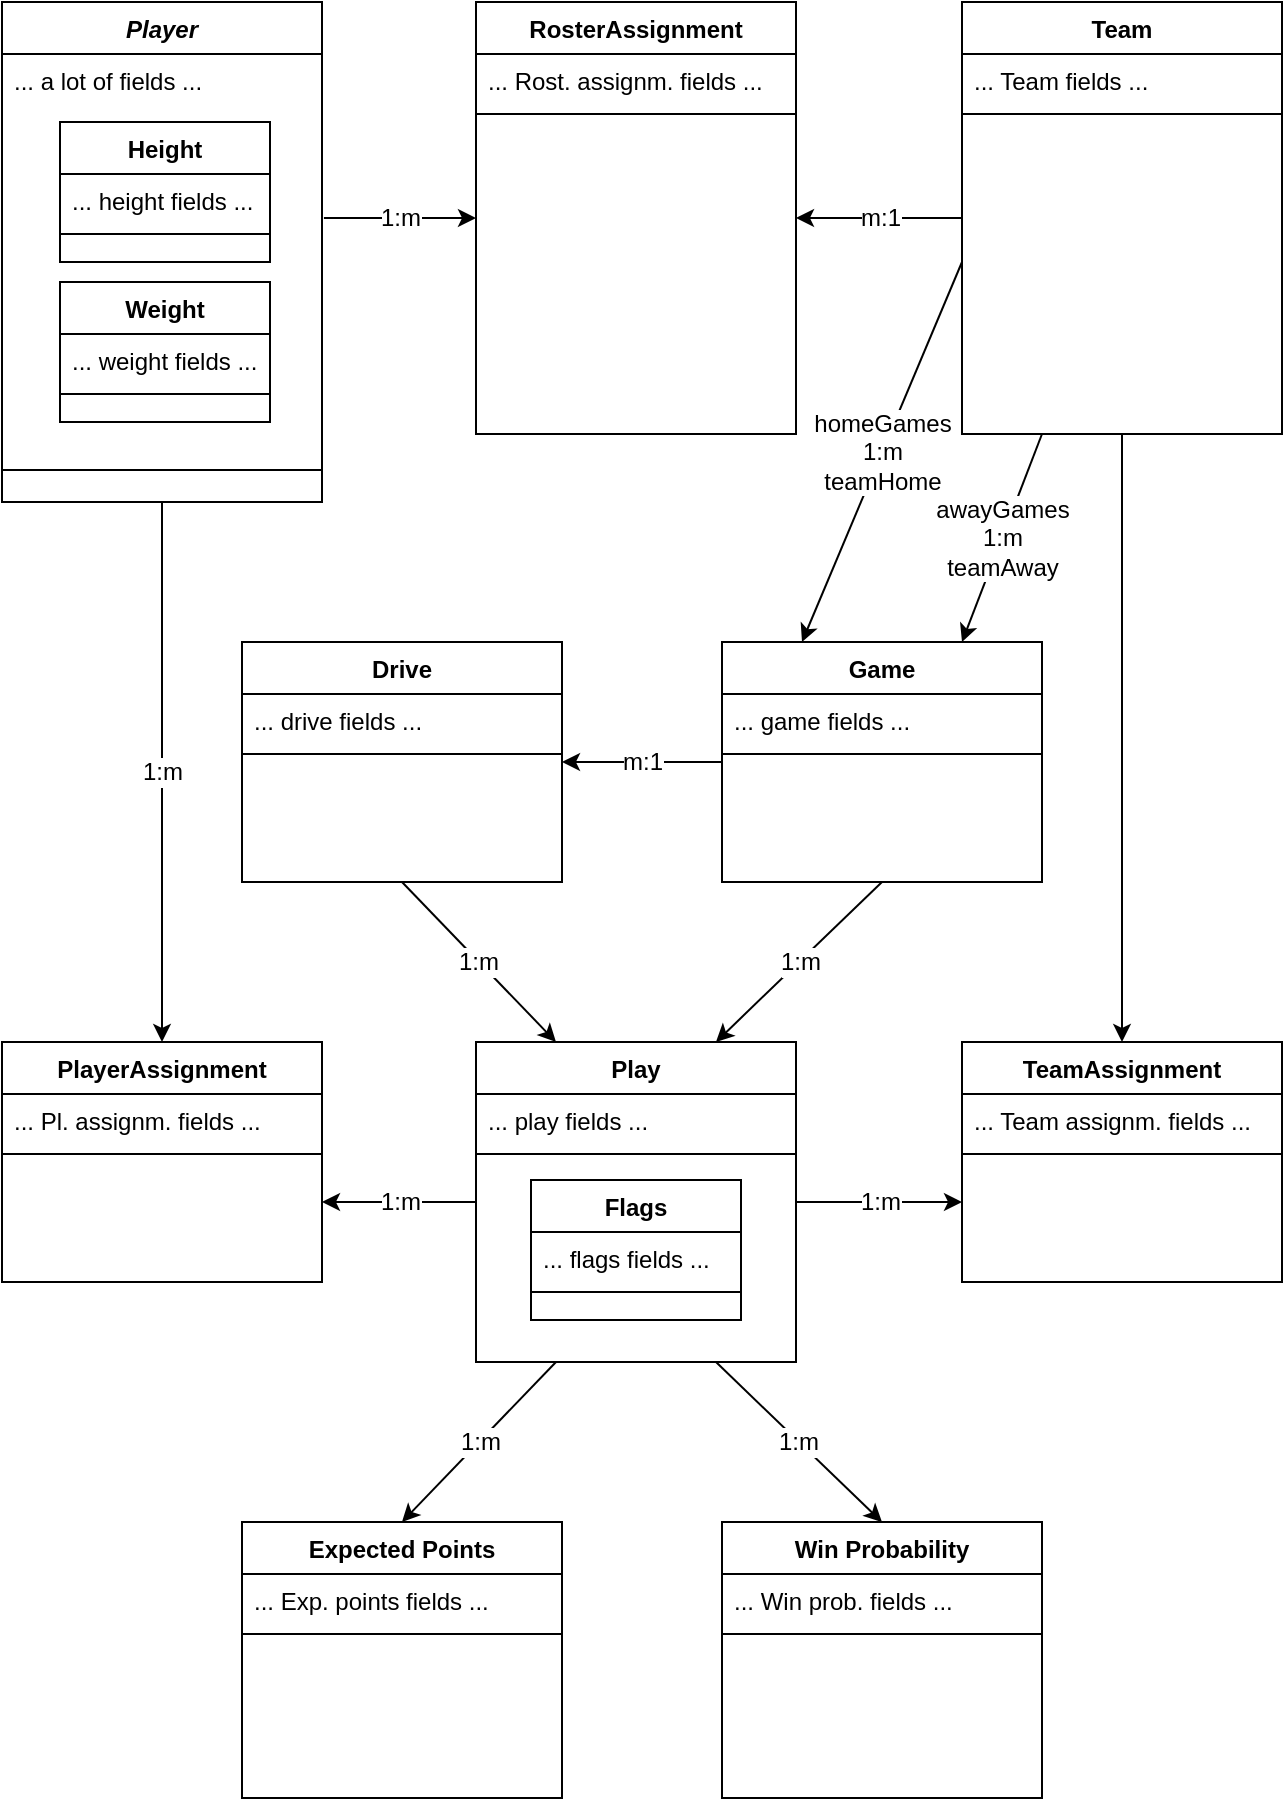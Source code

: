 <mxfile version="14.5.0" type="device"><diagram id="C5RBs43oDa-KdzZeNtuy" name="Page-1"><mxGraphModel dx="1226" dy="1131" grid="1" gridSize="10" guides="1" tooltips="1" connect="1" arrows="1" fold="1" page="1" pageScale="1" pageWidth="827" pageHeight="1169" math="0" shadow="0"><root><mxCell id="WIyWlLk6GJQsqaUBKTNV-0"/><mxCell id="WIyWlLk6GJQsqaUBKTNV-1" parent="WIyWlLk6GJQsqaUBKTNV-0"/><mxCell id="zkfFHV4jXpPFQw0GAbJ--0" value="Player" style="swimlane;fontStyle=3;align=center;verticalAlign=top;childLayout=stackLayout;horizontal=1;startSize=26;horizontalStack=0;resizeParent=1;resizeLast=0;collapsible=1;marginBottom=0;rounded=0;shadow=0;strokeWidth=1;" parent="WIyWlLk6GJQsqaUBKTNV-1" vertex="1"><mxGeometry x="40" y="40" width="160" height="250" as="geometry"><mxRectangle x="230" y="140" width="160" height="26" as="alternateBounds"/></mxGeometry></mxCell><mxCell id="zkfFHV4jXpPFQw0GAbJ--1" value="... a lot of fields ..." style="text;align=left;verticalAlign=top;spacingLeft=4;spacingRight=4;overflow=hidden;rotatable=0;points=[[0,0.5],[1,0.5]];portConstraint=eastwest;" parent="zkfFHV4jXpPFQw0GAbJ--0" vertex="1"><mxGeometry y="26" width="160" height="204" as="geometry"/></mxCell><mxCell id="zkfFHV4jXpPFQw0GAbJ--4" value="" style="line;html=1;strokeWidth=1;align=left;verticalAlign=middle;spacingTop=-1;spacingLeft=3;spacingRight=3;rotatable=0;labelPosition=right;points=[];portConstraint=eastwest;" parent="zkfFHV4jXpPFQw0GAbJ--0" vertex="1"><mxGeometry y="230" width="160" height="8" as="geometry"/></mxCell><mxCell id="zkfFHV4jXpPFQw0GAbJ--6" value="PlayerAssignment" style="swimlane;fontStyle=1;align=center;verticalAlign=top;childLayout=stackLayout;horizontal=1;startSize=26;horizontalStack=0;resizeParent=1;resizeLast=0;collapsible=1;marginBottom=0;rounded=0;shadow=0;strokeWidth=1;" parent="WIyWlLk6GJQsqaUBKTNV-1" vertex="1"><mxGeometry x="40" y="560" width="160" height="120" as="geometry"><mxRectangle x="130" y="380" width="160" height="26" as="alternateBounds"/></mxGeometry></mxCell><mxCell id="zkfFHV4jXpPFQw0GAbJ--7" value="... Pl. assignm. fields ..." style="text;align=left;verticalAlign=top;spacingLeft=4;spacingRight=4;overflow=hidden;rotatable=0;points=[[0,0.5],[1,0.5]];portConstraint=eastwest;" parent="zkfFHV4jXpPFQw0GAbJ--6" vertex="1"><mxGeometry y="26" width="160" height="26" as="geometry"/></mxCell><mxCell id="zkfFHV4jXpPFQw0GAbJ--9" value="" style="line;html=1;strokeWidth=1;align=left;verticalAlign=middle;spacingTop=-1;spacingLeft=3;spacingRight=3;rotatable=0;labelPosition=right;points=[];portConstraint=eastwest;" parent="zkfFHV4jXpPFQw0GAbJ--6" vertex="1"><mxGeometry y="52" width="160" height="8" as="geometry"/></mxCell><mxCell id="zkfFHV4jXpPFQw0GAbJ--17" value="RosterAssignment" style="swimlane;fontStyle=1;align=center;verticalAlign=top;childLayout=stackLayout;horizontal=1;startSize=26;horizontalStack=0;resizeParent=1;resizeLast=0;collapsible=1;marginBottom=0;rounded=0;shadow=0;strokeWidth=1;" parent="WIyWlLk6GJQsqaUBKTNV-1" vertex="1"><mxGeometry x="277" y="40" width="160" height="216" as="geometry"><mxRectangle x="550" y="140" width="160" height="26" as="alternateBounds"/></mxGeometry></mxCell><mxCell id="zkfFHV4jXpPFQw0GAbJ--22" value="... Rost. assignm. fields ..." style="text;align=left;verticalAlign=top;spacingLeft=4;spacingRight=4;overflow=hidden;rotatable=0;points=[[0,0.5],[1,0.5]];portConstraint=eastwest;rounded=0;shadow=0;html=0;fontSize=12;" parent="zkfFHV4jXpPFQw0GAbJ--17" vertex="1"><mxGeometry y="26" width="160" height="26" as="geometry"/></mxCell><mxCell id="zkfFHV4jXpPFQw0GAbJ--23" value="" style="line;html=1;strokeWidth=1;align=left;verticalAlign=middle;spacingTop=-1;spacingLeft=3;spacingRight=3;rotatable=0;labelPosition=right;points=[];portConstraint=eastwest;" parent="zkfFHV4jXpPFQw0GAbJ--17" vertex="1"><mxGeometry y="52" width="160" height="8" as="geometry"/></mxCell><mxCell id="3Sr5XBTp-c_ffDg4PGTg-0" value="Height" style="swimlane;fontStyle=1;align=center;verticalAlign=top;childLayout=stackLayout;horizontal=1;startSize=26;horizontalStack=0;resizeParent=1;resizeLast=0;collapsible=1;marginBottom=0;rounded=0;shadow=0;strokeWidth=1;" vertex="1" parent="WIyWlLk6GJQsqaUBKTNV-1"><mxGeometry x="69" y="100" width="105" height="70" as="geometry"><mxRectangle x="130" y="380" width="160" height="26" as="alternateBounds"/></mxGeometry></mxCell><mxCell id="3Sr5XBTp-c_ffDg4PGTg-1" value="... height fields ..." style="text;align=left;verticalAlign=top;spacingLeft=4;spacingRight=4;overflow=hidden;rotatable=0;points=[[0,0.5],[1,0.5]];portConstraint=eastwest;" vertex="1" parent="3Sr5XBTp-c_ffDg4PGTg-0"><mxGeometry y="26" width="105" height="26" as="geometry"/></mxCell><mxCell id="3Sr5XBTp-c_ffDg4PGTg-3" value="" style="line;html=1;strokeWidth=1;align=left;verticalAlign=middle;spacingTop=-1;spacingLeft=3;spacingRight=3;rotatable=0;labelPosition=right;points=[];portConstraint=eastwest;" vertex="1" parent="3Sr5XBTp-c_ffDg4PGTg-0"><mxGeometry y="52" width="105" height="8" as="geometry"/></mxCell><mxCell id="3Sr5XBTp-c_ffDg4PGTg-7" value="Weight" style="swimlane;fontStyle=1;align=center;verticalAlign=top;childLayout=stackLayout;horizontal=1;startSize=26;horizontalStack=0;resizeParent=1;resizeLast=0;collapsible=1;marginBottom=0;rounded=0;shadow=0;strokeWidth=1;" vertex="1" parent="WIyWlLk6GJQsqaUBKTNV-1"><mxGeometry x="69" y="180" width="105" height="70" as="geometry"><mxRectangle x="130" y="380" width="160" height="26" as="alternateBounds"/></mxGeometry></mxCell><mxCell id="3Sr5XBTp-c_ffDg4PGTg-8" value="... weight fields ..." style="text;align=left;verticalAlign=top;spacingLeft=4;spacingRight=4;overflow=hidden;rotatable=0;points=[[0,0.5],[1,0.5]];portConstraint=eastwest;" vertex="1" parent="3Sr5XBTp-c_ffDg4PGTg-7"><mxGeometry y="26" width="105" height="26" as="geometry"/></mxCell><mxCell id="3Sr5XBTp-c_ffDg4PGTg-9" value="" style="line;html=1;strokeWidth=1;align=left;verticalAlign=middle;spacingTop=-1;spacingLeft=3;spacingRight=3;rotatable=0;labelPosition=right;points=[];portConstraint=eastwest;" vertex="1" parent="3Sr5XBTp-c_ffDg4PGTg-7"><mxGeometry y="52" width="105" height="8" as="geometry"/></mxCell><mxCell id="3Sr5XBTp-c_ffDg4PGTg-10" value="Team" style="swimlane;fontStyle=1;align=center;verticalAlign=top;childLayout=stackLayout;horizontal=1;startSize=26;horizontalStack=0;resizeParent=1;resizeLast=0;collapsible=1;marginBottom=0;rounded=0;shadow=0;strokeWidth=1;" vertex="1" parent="WIyWlLk6GJQsqaUBKTNV-1"><mxGeometry x="520" y="40" width="160" height="216" as="geometry"><mxRectangle x="550" y="140" width="160" height="26" as="alternateBounds"/></mxGeometry></mxCell><mxCell id="3Sr5XBTp-c_ffDg4PGTg-11" value="... Team fields ..." style="text;align=left;verticalAlign=top;spacingLeft=4;spacingRight=4;overflow=hidden;rotatable=0;points=[[0,0.5],[1,0.5]];portConstraint=eastwest;" vertex="1" parent="3Sr5XBTp-c_ffDg4PGTg-10"><mxGeometry y="26" width="160" height="26" as="geometry"/></mxCell><mxCell id="3Sr5XBTp-c_ffDg4PGTg-16" value="" style="line;html=1;strokeWidth=1;align=left;verticalAlign=middle;spacingTop=-1;spacingLeft=3;spacingRight=3;rotatable=0;labelPosition=right;points=[];portConstraint=eastwest;" vertex="1" parent="3Sr5XBTp-c_ffDg4PGTg-10"><mxGeometry y="52" width="160" height="8" as="geometry"/></mxCell><mxCell id="3Sr5XBTp-c_ffDg4PGTg-19" value="TeamAssignment" style="swimlane;fontStyle=1;align=center;verticalAlign=top;childLayout=stackLayout;horizontal=1;startSize=26;horizontalStack=0;resizeParent=1;resizeLast=0;collapsible=1;marginBottom=0;rounded=0;shadow=0;strokeWidth=1;" vertex="1" parent="WIyWlLk6GJQsqaUBKTNV-1"><mxGeometry x="520" y="560" width="160" height="120" as="geometry"><mxRectangle x="130" y="380" width="160" height="26" as="alternateBounds"/></mxGeometry></mxCell><mxCell id="3Sr5XBTp-c_ffDg4PGTg-20" value="... Team assignm. fields ..." style="text;align=left;verticalAlign=top;spacingLeft=4;spacingRight=4;overflow=hidden;rotatable=0;points=[[0,0.5],[1,0.5]];portConstraint=eastwest;" vertex="1" parent="3Sr5XBTp-c_ffDg4PGTg-19"><mxGeometry y="26" width="160" height="26" as="geometry"/></mxCell><mxCell id="3Sr5XBTp-c_ffDg4PGTg-22" value="" style="line;html=1;strokeWidth=1;align=left;verticalAlign=middle;spacingTop=-1;spacingLeft=3;spacingRight=3;rotatable=0;labelPosition=right;points=[];portConstraint=eastwest;" vertex="1" parent="3Sr5XBTp-c_ffDg4PGTg-19"><mxGeometry y="52" width="160" height="8" as="geometry"/></mxCell><mxCell id="3Sr5XBTp-c_ffDg4PGTg-25" value="Game" style="swimlane;fontStyle=1;align=center;verticalAlign=top;childLayout=stackLayout;horizontal=1;startSize=26;horizontalStack=0;resizeParent=1;resizeLast=0;collapsible=1;marginBottom=0;rounded=0;shadow=0;strokeWidth=1;" vertex="1" parent="WIyWlLk6GJQsqaUBKTNV-1"><mxGeometry x="400" y="360" width="160" height="120" as="geometry"><mxRectangle x="130" y="380" width="160" height="26" as="alternateBounds"/></mxGeometry></mxCell><mxCell id="3Sr5XBTp-c_ffDg4PGTg-26" value="... game fields ..." style="text;align=left;verticalAlign=top;spacingLeft=4;spacingRight=4;overflow=hidden;rotatable=0;points=[[0,0.5],[1,0.5]];portConstraint=eastwest;" vertex="1" parent="3Sr5XBTp-c_ffDg4PGTg-25"><mxGeometry y="26" width="160" height="26" as="geometry"/></mxCell><mxCell id="3Sr5XBTp-c_ffDg4PGTg-28" value="" style="line;html=1;strokeWidth=1;align=left;verticalAlign=middle;spacingTop=-1;spacingLeft=3;spacingRight=3;rotatable=0;labelPosition=right;points=[];portConstraint=eastwest;" vertex="1" parent="3Sr5XBTp-c_ffDg4PGTg-25"><mxGeometry y="52" width="160" height="8" as="geometry"/></mxCell><mxCell id="3Sr5XBTp-c_ffDg4PGTg-31" value="Play" style="swimlane;fontStyle=1;align=center;verticalAlign=top;childLayout=stackLayout;horizontal=1;startSize=26;horizontalStack=0;resizeParent=1;resizeLast=0;collapsible=1;marginBottom=0;rounded=0;shadow=0;strokeWidth=1;" vertex="1" parent="WIyWlLk6GJQsqaUBKTNV-1"><mxGeometry x="277" y="560" width="160" height="160" as="geometry"><mxRectangle x="130" y="380" width="160" height="26" as="alternateBounds"/></mxGeometry></mxCell><mxCell id="3Sr5XBTp-c_ffDg4PGTg-32" value="... play fields ..." style="text;align=left;verticalAlign=top;spacingLeft=4;spacingRight=4;overflow=hidden;rotatable=0;points=[[0,0.5],[1,0.5]];portConstraint=eastwest;" vertex="1" parent="3Sr5XBTp-c_ffDg4PGTg-31"><mxGeometry y="26" width="160" height="26" as="geometry"/></mxCell><mxCell id="3Sr5XBTp-c_ffDg4PGTg-33" value="" style="line;html=1;strokeWidth=1;align=left;verticalAlign=middle;spacingTop=-1;spacingLeft=3;spacingRight=3;rotatable=0;labelPosition=right;points=[];portConstraint=eastwest;" vertex="1" parent="3Sr5XBTp-c_ffDg4PGTg-31"><mxGeometry y="52" width="160" height="8" as="geometry"/></mxCell><mxCell id="3Sr5XBTp-c_ffDg4PGTg-34" value="Drive" style="swimlane;fontStyle=1;align=center;verticalAlign=top;childLayout=stackLayout;horizontal=1;startSize=26;horizontalStack=0;resizeParent=1;resizeLast=0;collapsible=1;marginBottom=0;rounded=0;shadow=0;strokeWidth=1;" vertex="1" parent="WIyWlLk6GJQsqaUBKTNV-1"><mxGeometry x="160" y="360" width="160" height="120" as="geometry"><mxRectangle x="130" y="380" width="160" height="26" as="alternateBounds"/></mxGeometry></mxCell><mxCell id="3Sr5XBTp-c_ffDg4PGTg-35" value="... drive fields ..." style="text;align=left;verticalAlign=top;spacingLeft=4;spacingRight=4;overflow=hidden;rotatable=0;points=[[0,0.5],[1,0.5]];portConstraint=eastwest;" vertex="1" parent="3Sr5XBTp-c_ffDg4PGTg-34"><mxGeometry y="26" width="160" height="26" as="geometry"/></mxCell><mxCell id="3Sr5XBTp-c_ffDg4PGTg-36" value="" style="line;html=1;strokeWidth=1;align=left;verticalAlign=middle;spacingTop=-1;spacingLeft=3;spacingRight=3;rotatable=0;labelPosition=right;points=[];portConstraint=eastwest;" vertex="1" parent="3Sr5XBTp-c_ffDg4PGTg-34"><mxGeometry y="52" width="160" height="8" as="geometry"/></mxCell><mxCell id="3Sr5XBTp-c_ffDg4PGTg-37" value="Flags" style="swimlane;fontStyle=1;align=center;verticalAlign=top;childLayout=stackLayout;horizontal=1;startSize=26;horizontalStack=0;resizeParent=1;resizeLast=0;collapsible=1;marginBottom=0;rounded=0;shadow=0;strokeWidth=1;" vertex="1" parent="WIyWlLk6GJQsqaUBKTNV-1"><mxGeometry x="304.5" y="629" width="105" height="70" as="geometry"><mxRectangle x="130" y="380" width="160" height="26" as="alternateBounds"/></mxGeometry></mxCell><mxCell id="3Sr5XBTp-c_ffDg4PGTg-38" value="... flags fields ..." style="text;align=left;verticalAlign=top;spacingLeft=4;spacingRight=4;overflow=hidden;rotatable=0;points=[[0,0.5],[1,0.5]];portConstraint=eastwest;" vertex="1" parent="3Sr5XBTp-c_ffDg4PGTg-37"><mxGeometry y="26" width="105" height="26" as="geometry"/></mxCell><mxCell id="3Sr5XBTp-c_ffDg4PGTg-39" value="" style="line;html=1;strokeWidth=1;align=left;verticalAlign=middle;spacingTop=-1;spacingLeft=3;spacingRight=3;rotatable=0;labelPosition=right;points=[];portConstraint=eastwest;" vertex="1" parent="3Sr5XBTp-c_ffDg4PGTg-37"><mxGeometry y="52" width="105" height="8" as="geometry"/></mxCell><mxCell id="3Sr5XBTp-c_ffDg4PGTg-40" value="Expected Points" style="swimlane;fontStyle=1;align=center;verticalAlign=top;childLayout=stackLayout;horizontal=1;startSize=26;horizontalStack=0;resizeParent=1;resizeLast=0;collapsible=1;marginBottom=0;rounded=0;shadow=0;strokeWidth=1;labelBorderColor=none;" vertex="1" parent="WIyWlLk6GJQsqaUBKTNV-1"><mxGeometry x="160" y="800" width="160" height="138" as="geometry"><mxRectangle x="130" y="380" width="160" height="26" as="alternateBounds"/></mxGeometry></mxCell><mxCell id="3Sr5XBTp-c_ffDg4PGTg-41" value="... Exp. points fields ..." style="text;align=left;verticalAlign=top;spacingLeft=4;spacingRight=4;overflow=hidden;rotatable=0;points=[[0,0.5],[1,0.5]];portConstraint=eastwest;" vertex="1" parent="3Sr5XBTp-c_ffDg4PGTg-40"><mxGeometry y="26" width="160" height="26" as="geometry"/></mxCell><mxCell id="3Sr5XBTp-c_ffDg4PGTg-42" value="" style="line;html=1;strokeWidth=1;align=left;verticalAlign=middle;spacingTop=-1;spacingLeft=3;spacingRight=3;rotatable=0;labelPosition=right;points=[];portConstraint=eastwest;" vertex="1" parent="3Sr5XBTp-c_ffDg4PGTg-40"><mxGeometry y="52" width="160" height="8" as="geometry"/></mxCell><mxCell id="3Sr5XBTp-c_ffDg4PGTg-43" value="Win Probability" style="swimlane;fontStyle=1;align=center;verticalAlign=top;childLayout=stackLayout;horizontal=1;startSize=26;horizontalStack=0;resizeParent=1;resizeLast=0;collapsible=1;marginBottom=0;rounded=0;shadow=0;strokeWidth=1;" vertex="1" parent="WIyWlLk6GJQsqaUBKTNV-1"><mxGeometry x="400" y="800" width="160" height="138" as="geometry"><mxRectangle x="130" y="380" width="160" height="26" as="alternateBounds"/></mxGeometry></mxCell><mxCell id="3Sr5XBTp-c_ffDg4PGTg-44" value="... Win prob. fields ..." style="text;align=left;verticalAlign=top;spacingLeft=4;spacingRight=4;overflow=hidden;rotatable=0;points=[[0,0.5],[1,0.5]];portConstraint=eastwest;" vertex="1" parent="3Sr5XBTp-c_ffDg4PGTg-43"><mxGeometry y="26" width="160" height="26" as="geometry"/></mxCell><mxCell id="3Sr5XBTp-c_ffDg4PGTg-45" value="" style="line;html=1;strokeWidth=1;align=left;verticalAlign=middle;spacingTop=-1;spacingLeft=3;spacingRight=3;rotatable=0;labelPosition=right;points=[];portConstraint=eastwest;" vertex="1" parent="3Sr5XBTp-c_ffDg4PGTg-43"><mxGeometry y="52" width="160" height="8" as="geometry"/></mxCell><mxCell id="3Sr5XBTp-c_ffDg4PGTg-56" value="1:m" style="endArrow=classic;html=1;fontSize=12;entryX=0.75;entryY=0;entryDx=0;entryDy=0;exitX=0.5;exitY=1;exitDx=0;exitDy=0;" edge="1" parent="WIyWlLk6GJQsqaUBKTNV-1" source="3Sr5XBTp-c_ffDg4PGTg-25" target="3Sr5XBTp-c_ffDg4PGTg-31"><mxGeometry width="50" height="50" relative="1" as="geometry"><mxPoint x="390" y="680" as="sourcePoint"/><mxPoint x="440" y="630" as="targetPoint"/></mxGeometry></mxCell><mxCell id="3Sr5XBTp-c_ffDg4PGTg-57" value="1:m" style="endArrow=classic;html=1;fontSize=12;exitX=0.5;exitY=1;exitDx=0;exitDy=0;entryX=0.25;entryY=0;entryDx=0;entryDy=0;" edge="1" parent="WIyWlLk6GJQsqaUBKTNV-1" source="3Sr5XBTp-c_ffDg4PGTg-34" target="3Sr5XBTp-c_ffDg4PGTg-31"><mxGeometry width="50" height="50" relative="1" as="geometry"><mxPoint x="390" y="640" as="sourcePoint"/><mxPoint x="440" y="590" as="targetPoint"/></mxGeometry></mxCell><mxCell id="3Sr5XBTp-c_ffDg4PGTg-58" value="1:m" style="endArrow=classic;html=1;fontSize=12;exitX=0;exitY=0.5;exitDx=0;exitDy=0;" edge="1" parent="WIyWlLk6GJQsqaUBKTNV-1" source="3Sr5XBTp-c_ffDg4PGTg-31"><mxGeometry width="50" height="50" relative="1" as="geometry"><mxPoint x="280" y="620" as="sourcePoint"/><mxPoint x="200" y="640" as="targetPoint"/></mxGeometry></mxCell><mxCell id="3Sr5XBTp-c_ffDg4PGTg-59" value="1:m" style="endArrow=classic;html=1;fontSize=12;exitX=0.5;exitY=1;exitDx=0;exitDy=0;entryX=0.5;entryY=0;entryDx=0;entryDy=0;" edge="1" parent="WIyWlLk6GJQsqaUBKTNV-1" source="zkfFHV4jXpPFQw0GAbJ--0" target="zkfFHV4jXpPFQw0GAbJ--6"><mxGeometry width="50" height="50" relative="1" as="geometry"><mxPoint x="390" y="640" as="sourcePoint"/><mxPoint x="440" y="590" as="targetPoint"/></mxGeometry></mxCell><mxCell id="3Sr5XBTp-c_ffDg4PGTg-60" value="1:m" style="endArrow=classic;html=1;fontSize=12;entryX=0;entryY=0.5;entryDx=0;entryDy=0;exitX=1.006;exitY=0.402;exitDx=0;exitDy=0;exitPerimeter=0;" edge="1" parent="WIyWlLk6GJQsqaUBKTNV-1" source="zkfFHV4jXpPFQw0GAbJ--1" target="zkfFHV4jXpPFQw0GAbJ--17"><mxGeometry width="50" height="50" relative="1" as="geometry"><mxPoint x="220" y="140" as="sourcePoint"/><mxPoint x="280" y="140" as="targetPoint"/></mxGeometry></mxCell><mxCell id="3Sr5XBTp-c_ffDg4PGTg-61" value="m:1" style="endArrow=classic;html=1;fontSize=12;exitX=0;exitY=0.5;exitDx=0;exitDy=0;entryX=1;entryY=0.5;entryDx=0;entryDy=0;" edge="1" parent="WIyWlLk6GJQsqaUBKTNV-1" source="3Sr5XBTp-c_ffDg4PGTg-10" target="zkfFHV4jXpPFQw0GAbJ--17"><mxGeometry width="50" height="50" relative="1" as="geometry"><mxPoint x="390" y="420" as="sourcePoint"/><mxPoint x="440" y="370" as="targetPoint"/></mxGeometry></mxCell><mxCell id="3Sr5XBTp-c_ffDg4PGTg-62" value="1:m" style="endArrow=classic;html=1;fontSize=12;exitX=1;exitY=0.5;exitDx=0;exitDy=0;" edge="1" parent="WIyWlLk6GJQsqaUBKTNV-1" source="3Sr5XBTp-c_ffDg4PGTg-31"><mxGeometry width="50" height="50" relative="1" as="geometry"><mxPoint x="390" y="750" as="sourcePoint"/><mxPoint x="520" y="640" as="targetPoint"/></mxGeometry></mxCell><mxCell id="3Sr5XBTp-c_ffDg4PGTg-63" value="" style="endArrow=classic;html=1;fontSize=12;exitX=0.5;exitY=1;exitDx=0;exitDy=0;entryX=0.5;entryY=0;entryDx=0;entryDy=0;" edge="1" parent="WIyWlLk6GJQsqaUBKTNV-1" source="3Sr5XBTp-c_ffDg4PGTg-10" target="3Sr5XBTp-c_ffDg4PGTg-19"><mxGeometry width="50" height="50" relative="1" as="geometry"><mxPoint x="390" y="570" as="sourcePoint"/><mxPoint x="440" y="520" as="targetPoint"/></mxGeometry></mxCell><mxCell id="3Sr5XBTp-c_ffDg4PGTg-64" value="homeGames&lt;br&gt;1:m&lt;br&gt;teamHome" style="endArrow=classic;html=1;fontSize=12;entryX=0.25;entryY=0;entryDx=0;entryDy=0;" edge="1" parent="WIyWlLk6GJQsqaUBKTNV-1" target="3Sr5XBTp-c_ffDg4PGTg-25"><mxGeometry width="50" height="50" relative="1" as="geometry"><mxPoint x="520" y="170" as="sourcePoint"/><mxPoint x="440" y="520" as="targetPoint"/></mxGeometry></mxCell><mxCell id="3Sr5XBTp-c_ffDg4PGTg-65" value="awayGames&lt;br&gt;1:m&lt;br&gt;teamAway" style="endArrow=classic;html=1;fontSize=12;exitX=0.25;exitY=1;exitDx=0;exitDy=0;entryX=0.75;entryY=0;entryDx=0;entryDy=0;" edge="1" parent="WIyWlLk6GJQsqaUBKTNV-1" source="3Sr5XBTp-c_ffDg4PGTg-10" target="3Sr5XBTp-c_ffDg4PGTg-25"><mxGeometry width="50" height="50" relative="1" as="geometry"><mxPoint x="390" y="560" as="sourcePoint"/><mxPoint x="440" y="510" as="targetPoint"/></mxGeometry></mxCell><mxCell id="3Sr5XBTp-c_ffDg4PGTg-66" value="m:1" style="endArrow=classic;html=1;fontSize=12;exitX=0;exitY=0.5;exitDx=0;exitDy=0;entryX=1;entryY=0.5;entryDx=0;entryDy=0;" edge="1" parent="WIyWlLk6GJQsqaUBKTNV-1" source="3Sr5XBTp-c_ffDg4PGTg-25" target="3Sr5XBTp-c_ffDg4PGTg-34"><mxGeometry width="50" height="50" relative="1" as="geometry"><mxPoint x="390" y="540" as="sourcePoint"/><mxPoint x="440" y="490" as="targetPoint"/></mxGeometry></mxCell><mxCell id="3Sr5XBTp-c_ffDg4PGTg-67" value="1:m" style="endArrow=classic;html=1;fontSize=12;exitX=0.25;exitY=1;exitDx=0;exitDy=0;entryX=0.5;entryY=0;entryDx=0;entryDy=0;" edge="1" parent="WIyWlLk6GJQsqaUBKTNV-1" source="3Sr5XBTp-c_ffDg4PGTg-31" target="3Sr5XBTp-c_ffDg4PGTg-40"><mxGeometry width="50" height="50" relative="1" as="geometry"><mxPoint x="390" y="690" as="sourcePoint"/><mxPoint x="440" y="640" as="targetPoint"/></mxGeometry></mxCell><mxCell id="3Sr5XBTp-c_ffDg4PGTg-68" value="1:m" style="endArrow=classic;html=1;fontSize=12;exitX=0.75;exitY=1;exitDx=0;exitDy=0;entryX=0.5;entryY=0;entryDx=0;entryDy=0;" edge="1" parent="WIyWlLk6GJQsqaUBKTNV-1" source="3Sr5XBTp-c_ffDg4PGTg-31" target="3Sr5XBTp-c_ffDg4PGTg-43"><mxGeometry width="50" height="50" relative="1" as="geometry"><mxPoint x="390" y="690" as="sourcePoint"/><mxPoint x="440" y="640" as="targetPoint"/></mxGeometry></mxCell></root></mxGraphModel></diagram></mxfile>
